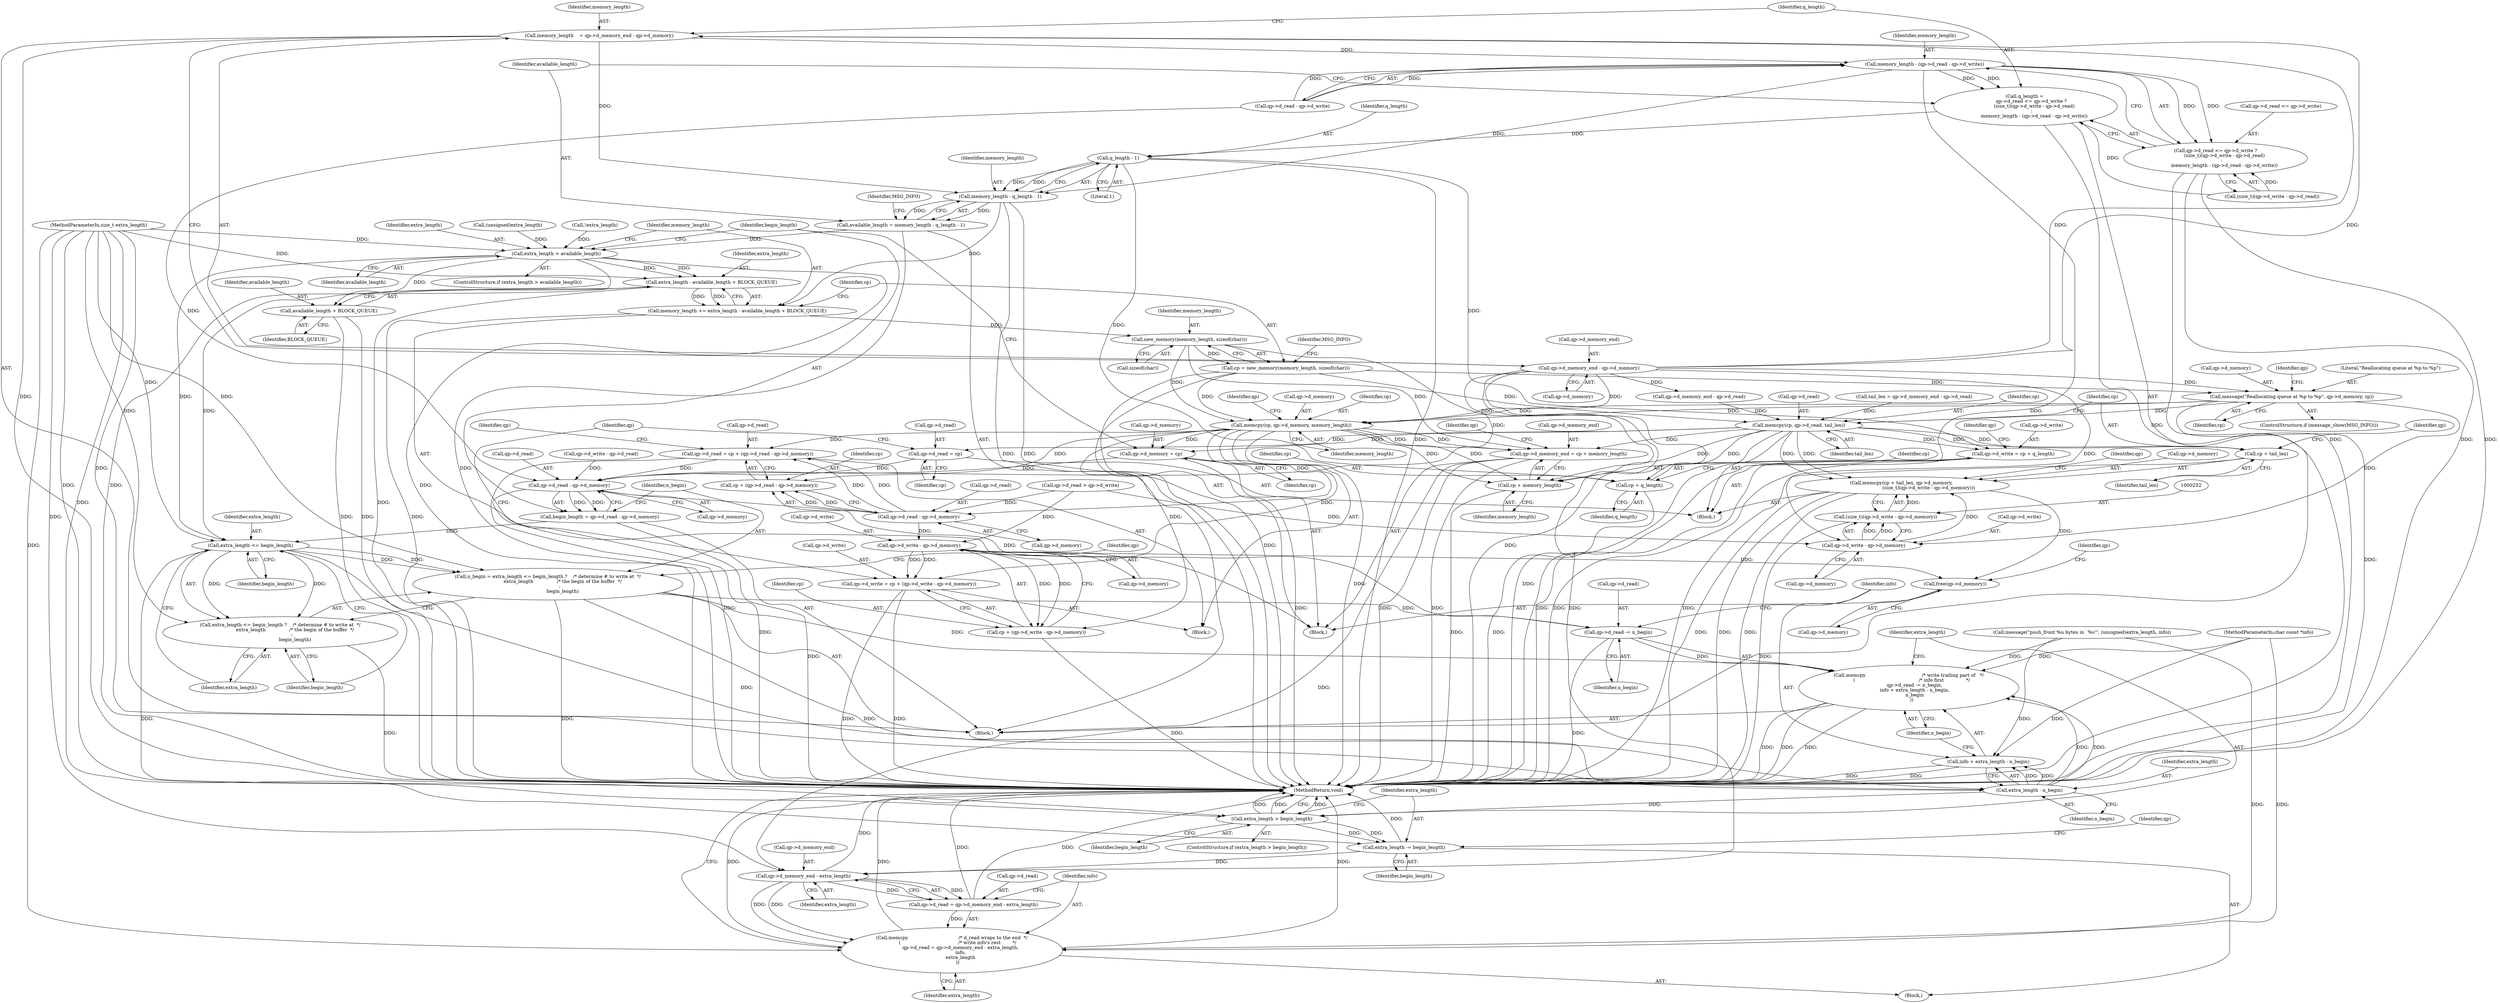 digraph "1_yodl_fd85f8c94182558ff1480d06a236d6fb927979a3@integer" {
"1000139" [label="(Call,memory_length    = qp->d_memory_end - qp->d_memory)"];
"1000141" [label="(Call,qp->d_memory_end - qp->d_memory)"];
"1000167" [label="(Call,memory_length - (qp->d_read - qp->d_write))"];
"1000148" [label="(Call,q_length = \n        qp->d_read <= qp->d_write ?\n            (size_t)(qp->d_write - qp->d_read)\n        :\n            memory_length - (qp->d_read - qp->d_write))"];
"1000180" [label="(Call,q_length - 1)"];
"1000178" [label="(Call,memory_length - q_length - 1)"];
"1000176" [label="(Call,available_length = memory_length - q_length - 1)"];
"1000193" [label="(Call,extra_length > available_length)"];
"1000199" [label="(Call,extra_length - available_length + BLOCK_QUEUE)"];
"1000197" [label="(Call,memory_length += extra_length - available_length + BLOCK_QUEUE)"];
"1000206" [label="(Call,new_memory(memory_length, sizeof(char)))"];
"1000204" [label="(Call,cp = new_memory(memory_length, sizeof(char)))"];
"1000213" [label="(Call,message(\"Reallocating queue at %p to %p\", qp->d_memory, cp))"];
"1000238" [label="(Call,memcpy(cp, qp->d_read, tail_len))"];
"1000244" [label="(Call,memcpy(cp + tail_len, qp->d_memory, \n                                    (size_t)(qp->d_write - qp->d_memory)))"];
"1000306" [label="(Call,free(qp->d_memory))"];
"1000245" [label="(Call,cp + tail_len)"];
"1000260" [label="(Call,qp->d_write = cp + q_length)"];
"1000264" [label="(Call,cp + q_length)"];
"1000267" [label="(Call,qp->d_read = cp)"];
"1000324" [label="(Call,qp->d_read - qp->d_memory)"];
"1000322" [label="(Call,begin_length = qp->d_read - qp->d_memory)"];
"1000334" [label="(Call,extra_length <= begin_length)"];
"1000331" [label="(Call,n_begin = extra_length <= begin_length ?    /* determine # to write at  */\n                    extra_length                /* the begin of the buffer  */\n                :\n                    begin_length)"];
"1000339" [label="(Call,memcpy                                      /* write trailing part of   */\n    (                                           /* info first               */\n        qp->d_read -= n_begin,\n        info + extra_length - n_begin,\n        n_begin\n    ))"];
"1000340" [label="(Call,qp->d_read -= n_begin)"];
"1000347" [label="(Call,extra_length - n_begin)"];
"1000345" [label="(Call,info + extra_length - n_begin)"];
"1000352" [label="(Call,extra_length > begin_length)"];
"1000356" [label="(Call,extra_length -= begin_length)"];
"1000364" [label="(Call,qp->d_memory_end - extra_length)"];
"1000359" [label="(Call,memcpy                                  /* d_read wraps to the end  */\n        (                                       /* write info's rest        */\n            qp->d_read = qp->d_memory_end - extra_length,\n            info,\n            extra_length\n        ))"];
"1000360" [label="(Call,qp->d_read = qp->d_memory_end - extra_length)"];
"1000333" [label="(Call,extra_length <= begin_length ?    /* determine # to write at  */\n                    extra_length                /* the begin of the buffer  */\n                :\n                    begin_length)"];
"1000310" [label="(Call,qp->d_memory_end = cp + memory_length)"];
"1000314" [label="(Call,cp + memory_length)"];
"1000317" [label="(Call,qp->d_memory = cp)"];
"1000253" [label="(Call,qp->d_write - qp->d_memory)"];
"1000251" [label="(Call,(size_t)(qp->d_write - qp->d_memory))"];
"1000274" [label="(Call,memcpy(cp, qp->d_memory, memory_length))"];
"1000280" [label="(Call,qp->d_read = cp + (qp->d_read - qp->d_memory))"];
"1000284" [label="(Call,cp + (qp->d_read - qp->d_memory))"];
"1000286" [label="(Call,qp->d_read - qp->d_memory)"];
"1000299" [label="(Call,qp->d_write - qp->d_memory)"];
"1000293" [label="(Call,qp->d_write = cp + (qp->d_write - qp->d_memory))"];
"1000297" [label="(Call,cp + (qp->d_write - qp->d_memory))"];
"1000201" [label="(Call,available_length + BLOCK_QUEUE)"];
"1000150" [label="(Call,qp->d_read <= qp->d_write ?\n            (size_t)(qp->d_write - qp->d_read)\n        :\n            memory_length - (qp->d_read - qp->d_write))"];
"1000192" [label="(ControlStructure,if (extra_length > available_length))"];
"1000293" [label="(Call,qp->d_write = cp + (qp->d_write - qp->d_memory))"];
"1000317" [label="(Call,qp->d_memory = cp)"];
"1000265" [label="(Identifier,cp)"];
"1000339" [label="(Call,memcpy                                      /* write trailing part of   */\n    (                                           /* info first               */\n        qp->d_read -= n_begin,\n        info + extra_length - n_begin,\n        n_begin\n    ))"];
"1000194" [label="(Identifier,extra_length)"];
"1000126" [label="(MethodParameterIn,size_t extra_length)"];
"1000369" [label="(Identifier,info)"];
"1000257" [label="(Call,qp->d_memory)"];
"1000322" [label="(Call,begin_length = qp->d_read - qp->d_memory)"];
"1000347" [label="(Call,extra_length - n_begin)"];
"1000246" [label="(Identifier,cp)"];
"1000307" [label="(Call,qp->d_memory)"];
"1000178" [label="(Call,memory_length - q_length - 1)"];
"1000290" [label="(Call,qp->d_memory)"];
"1000269" [label="(Identifier,qp)"];
"1000346" [label="(Identifier,info)"];
"1000361" [label="(Call,qp->d_read)"];
"1000353" [label="(Identifier,extra_length)"];
"1000286" [label="(Call,qp->d_read - qp->d_memory)"];
"1000151" [label="(Call,qp->d_read <= qp->d_write)"];
"1000213" [label="(Call,message(\"Reallocating queue at %p to %p\", qp->d_memory, cp))"];
"1000287" [label="(Call,qp->d_read)"];
"1000282" [label="(Identifier,qp)"];
"1000208" [label="(Call,sizeof(char))"];
"1000202" [label="(Identifier,available_length)"];
"1000168" [label="(Identifier,memory_length)"];
"1000239" [label="(Identifier,cp)"];
"1000247" [label="(Identifier,tail_len)"];
"1000371" [label="(MethodReturn,void)"];
"1000352" [label="(Call,extra_length > begin_length)"];
"1000186" [label="(Call,message(\"push_front %u bytes in `%s'\", (unsigned)extra_length, info))"];
"1000148" [label="(Call,q_length = \n        qp->d_read <= qp->d_write ?\n            (size_t)(qp->d_write - qp->d_read)\n        :\n            memory_length - (qp->d_read - qp->d_write))"];
"1000139" [label="(Call,memory_length    = qp->d_memory_end - qp->d_memory)"];
"1000176" [label="(Call,available_length = memory_length - q_length - 1)"];
"1000306" [label="(Call,free(qp->d_memory))"];
"1000267" [label="(Call,qp->d_read = cp)"];
"1000368" [label="(Identifier,extra_length)"];
"1000359" [label="(Call,memcpy                                  /* d_read wraps to the end  */\n        (                                       /* write info's rest        */\n            qp->d_read = qp->d_memory_end - extra_length,\n            info,\n            extra_length\n        ))"];
"1000145" [label="(Call,qp->d_memory)"];
"1000220" [label="(Call,qp->d_read > qp->d_write)"];
"1000127" [label="(MethodParameterIn,char const *info)"];
"1000196" [label="(Block,)"];
"1000249" [label="(Identifier,qp)"];
"1000128" [label="(Block,)"];
"1000341" [label="(Call,qp->d_read)"];
"1000274" [label="(Call,memcpy(cp, qp->d_memory, memory_length))"];
"1000271" [label="(Identifier,cp)"];
"1000336" [label="(Identifier,begin_length)"];
"1000243" [label="(Identifier,tail_len)"];
"1000360" [label="(Call,qp->d_read = qp->d_memory_end - extra_length)"];
"1000158" [label="(Call,(size_t)(qp->d_write - qp->d_read))"];
"1000295" [label="(Identifier,qp)"];
"1000199" [label="(Call,extra_length - available_length + BLOCK_QUEUE)"];
"1000264" [label="(Call,cp + q_length)"];
"1000212" [label="(Identifier,MSG_INFO)"];
"1000280" [label="(Call,qp->d_read = cp + (qp->d_read - qp->d_memory))"];
"1000200" [label="(Identifier,extra_length)"];
"1000281" [label="(Call,qp->d_read)"];
"1000197" [label="(Call,memory_length += extra_length - available_length + BLOCK_QUEUE)"];
"1000279" [label="(Identifier,memory_length)"];
"1000240" [label="(Call,qp->d_read)"];
"1000285" [label="(Identifier,cp)"];
"1000312" [label="(Identifier,qp)"];
"1000231" [label="(Call,qp->d_memory_end - qp->d_read)"];
"1000140" [label="(Identifier,memory_length)"];
"1000206" [label="(Call,new_memory(memory_length, sizeof(char)))"];
"1000351" [label="(ControlStructure,if (extra_length > begin_length))"];
"1000229" [label="(Call,tail_len = qp->d_memory_end - qp->d_read)"];
"1000303" [label="(Call,qp->d_memory)"];
"1000276" [label="(Call,qp->d_memory)"];
"1000323" [label="(Identifier,begin_length)"];
"1000356" [label="(Call,extra_length -= begin_length)"];
"1000344" [label="(Identifier,n_begin)"];
"1000273" [label="(Block,)"];
"1000275" [label="(Identifier,cp)"];
"1000215" [label="(Call,qp->d_memory)"];
"1000315" [label="(Identifier,cp)"];
"1000218" [label="(Identifier,cp)"];
"1000210" [label="(ControlStructure,if (message_show(MSG_INFO)))"];
"1000169" [label="(Call,qp->d_read - qp->d_write)"];
"1000185" [label="(Identifier,MSG_INFO)"];
"1000338" [label="(Identifier,begin_length)"];
"1000205" [label="(Identifier,cp)"];
"1000193" [label="(Call,extra_length > available_length)"];
"1000332" [label="(Identifier,n_begin)"];
"1000319" [label="(Identifier,qp)"];
"1000177" [label="(Identifier,available_length)"];
"1000182" [label="(Literal,1)"];
"1000222" [label="(Identifier,qp)"];
"1000318" [label="(Call,qp->d_memory)"];
"1000141" [label="(Call,qp->d_memory_end - qp->d_memory)"];
"1000149" [label="(Identifier,q_length)"];
"1000195" [label="(Identifier,available_length)"];
"1000316" [label="(Identifier,memory_length)"];
"1000253" [label="(Call,qp->d_write - qp->d_memory)"];
"1000201" [label="(Call,available_length + BLOCK_QUEUE)"];
"1000245" [label="(Call,cp + tail_len)"];
"1000357" [label="(Identifier,extra_length)"];
"1000308" [label="(Identifier,qp)"];
"1000328" [label="(Call,qp->d_memory)"];
"1000299" [label="(Call,qp->d_write - qp->d_memory)"];
"1000331" [label="(Call,n_begin = extra_length <= begin_length ?    /* determine # to write at  */\n                    extra_length                /* the begin of the buffer  */\n                :\n                    begin_length)"];
"1000350" [label="(Identifier,n_begin)"];
"1000297" [label="(Call,cp + (qp->d_write - qp->d_memory))"];
"1000294" [label="(Call,qp->d_write)"];
"1000349" [label="(Identifier,n_begin)"];
"1000298" [label="(Identifier,cp)"];
"1000198" [label="(Identifier,memory_length)"];
"1000325" [label="(Call,qp->d_read)"];
"1000334" [label="(Call,extra_length <= begin_length)"];
"1000311" [label="(Call,qp->d_memory_end)"];
"1000227" [label="(Block,)"];
"1000355" [label="(Block,)"];
"1000324" [label="(Call,qp->d_read - qp->d_memory)"];
"1000333" [label="(Call,extra_length <= begin_length ?    /* determine # to write at  */\n                    extra_length                /* the begin of the buffer  */\n                :\n                    begin_length)"];
"1000262" [label="(Identifier,qp)"];
"1000364" [label="(Call,qp->d_memory_end - extra_length)"];
"1000150" [label="(Call,qp->d_read <= qp->d_write ?\n            (size_t)(qp->d_write - qp->d_read)\n        :\n            memory_length - (qp->d_read - qp->d_write))"];
"1000354" [label="(Identifier,begin_length)"];
"1000179" [label="(Identifier,memory_length)"];
"1000142" [label="(Call,qp->d_memory_end)"];
"1000238" [label="(Call,memcpy(cp, qp->d_read, tail_len))"];
"1000370" [label="(Identifier,extra_length)"];
"1000181" [label="(Identifier,q_length)"];
"1000214" [label="(Literal,\"Reallocating queue at %p to %p\")"];
"1000261" [label="(Call,qp->d_write)"];
"1000348" [label="(Identifier,extra_length)"];
"1000188" [label="(Call,(unsigned)extra_length)"];
"1000314" [label="(Call,cp + memory_length)"];
"1000340" [label="(Call,qp->d_read -= n_begin)"];
"1000310" [label="(Call,qp->d_memory_end = cp + memory_length)"];
"1000251" [label="(Call,(size_t)(qp->d_write - qp->d_memory))"];
"1000254" [label="(Call,qp->d_write)"];
"1000284" [label="(Call,cp + (qp->d_read - qp->d_memory))"];
"1000362" [label="(Identifier,qp)"];
"1000337" [label="(Identifier,extra_length)"];
"1000244" [label="(Call,memcpy(cp + tail_len, qp->d_memory, \n                                    (size_t)(qp->d_write - qp->d_memory)))"];
"1000268" [label="(Call,qp->d_read)"];
"1000335" [label="(Identifier,extra_length)"];
"1000136" [label="(Call,!extra_length)"];
"1000358" [label="(Identifier,begin_length)"];
"1000260" [label="(Call,qp->d_write = cp + q_length)"];
"1000300" [label="(Call,qp->d_write)"];
"1000345" [label="(Call,info + extra_length - n_begin)"];
"1000180" [label="(Call,q_length - 1)"];
"1000321" [label="(Identifier,cp)"];
"1000248" [label="(Call,qp->d_memory)"];
"1000207" [label="(Identifier,memory_length)"];
"1000203" [label="(Identifier,BLOCK_QUEUE)"];
"1000204" [label="(Call,cp = new_memory(memory_length, sizeof(char)))"];
"1000365" [label="(Call,qp->d_memory_end)"];
"1000160" [label="(Call,qp->d_write - qp->d_read)"];
"1000342" [label="(Identifier,qp)"];
"1000167" [label="(Call,memory_length - (qp->d_read - qp->d_write))"];
"1000266" [label="(Identifier,q_length)"];
"1000139" -> "1000128"  [label="AST: "];
"1000139" -> "1000141"  [label="CFG: "];
"1000140" -> "1000139"  [label="AST: "];
"1000141" -> "1000139"  [label="AST: "];
"1000149" -> "1000139"  [label="CFG: "];
"1000139" -> "1000371"  [label="DDG: "];
"1000141" -> "1000139"  [label="DDG: "];
"1000141" -> "1000139"  [label="DDG: "];
"1000139" -> "1000167"  [label="DDG: "];
"1000139" -> "1000178"  [label="DDG: "];
"1000141" -> "1000145"  [label="CFG: "];
"1000142" -> "1000141"  [label="AST: "];
"1000145" -> "1000141"  [label="AST: "];
"1000141" -> "1000371"  [label="DDG: "];
"1000141" -> "1000213"  [label="DDG: "];
"1000141" -> "1000231"  [label="DDG: "];
"1000141" -> "1000253"  [label="DDG: "];
"1000141" -> "1000274"  [label="DDG: "];
"1000141" -> "1000324"  [label="DDG: "];
"1000141" -> "1000364"  [label="DDG: "];
"1000167" -> "1000150"  [label="AST: "];
"1000167" -> "1000169"  [label="CFG: "];
"1000168" -> "1000167"  [label="AST: "];
"1000169" -> "1000167"  [label="AST: "];
"1000150" -> "1000167"  [label="CFG: "];
"1000167" -> "1000371"  [label="DDG: "];
"1000167" -> "1000148"  [label="DDG: "];
"1000167" -> "1000148"  [label="DDG: "];
"1000167" -> "1000150"  [label="DDG: "];
"1000167" -> "1000150"  [label="DDG: "];
"1000169" -> "1000167"  [label="DDG: "];
"1000169" -> "1000167"  [label="DDG: "];
"1000167" -> "1000178"  [label="DDG: "];
"1000148" -> "1000128"  [label="AST: "];
"1000148" -> "1000150"  [label="CFG: "];
"1000149" -> "1000148"  [label="AST: "];
"1000150" -> "1000148"  [label="AST: "];
"1000177" -> "1000148"  [label="CFG: "];
"1000148" -> "1000371"  [label="DDG: "];
"1000158" -> "1000148"  [label="DDG: "];
"1000148" -> "1000180"  [label="DDG: "];
"1000180" -> "1000178"  [label="AST: "];
"1000180" -> "1000182"  [label="CFG: "];
"1000181" -> "1000180"  [label="AST: "];
"1000182" -> "1000180"  [label="AST: "];
"1000178" -> "1000180"  [label="CFG: "];
"1000180" -> "1000371"  [label="DDG: "];
"1000180" -> "1000178"  [label="DDG: "];
"1000180" -> "1000178"  [label="DDG: "];
"1000180" -> "1000260"  [label="DDG: "];
"1000180" -> "1000264"  [label="DDG: "];
"1000178" -> "1000176"  [label="AST: "];
"1000179" -> "1000178"  [label="AST: "];
"1000176" -> "1000178"  [label="CFG: "];
"1000178" -> "1000371"  [label="DDG: "];
"1000178" -> "1000371"  [label="DDG: "];
"1000178" -> "1000176"  [label="DDG: "];
"1000178" -> "1000176"  [label="DDG: "];
"1000178" -> "1000197"  [label="DDG: "];
"1000176" -> "1000128"  [label="AST: "];
"1000177" -> "1000176"  [label="AST: "];
"1000185" -> "1000176"  [label="CFG: "];
"1000176" -> "1000371"  [label="DDG: "];
"1000176" -> "1000193"  [label="DDG: "];
"1000193" -> "1000192"  [label="AST: "];
"1000193" -> "1000195"  [label="CFG: "];
"1000194" -> "1000193"  [label="AST: "];
"1000195" -> "1000193"  [label="AST: "];
"1000198" -> "1000193"  [label="CFG: "];
"1000323" -> "1000193"  [label="CFG: "];
"1000193" -> "1000371"  [label="DDG: "];
"1000193" -> "1000371"  [label="DDG: "];
"1000188" -> "1000193"  [label="DDG: "];
"1000136" -> "1000193"  [label="DDG: "];
"1000126" -> "1000193"  [label="DDG: "];
"1000193" -> "1000199"  [label="DDG: "];
"1000193" -> "1000199"  [label="DDG: "];
"1000193" -> "1000201"  [label="DDG: "];
"1000193" -> "1000334"  [label="DDG: "];
"1000199" -> "1000197"  [label="AST: "];
"1000199" -> "1000201"  [label="CFG: "];
"1000200" -> "1000199"  [label="AST: "];
"1000201" -> "1000199"  [label="AST: "];
"1000197" -> "1000199"  [label="CFG: "];
"1000199" -> "1000371"  [label="DDG: "];
"1000199" -> "1000197"  [label="DDG: "];
"1000199" -> "1000197"  [label="DDG: "];
"1000126" -> "1000199"  [label="DDG: "];
"1000199" -> "1000334"  [label="DDG: "];
"1000197" -> "1000196"  [label="AST: "];
"1000198" -> "1000197"  [label="AST: "];
"1000205" -> "1000197"  [label="CFG: "];
"1000197" -> "1000371"  [label="DDG: "];
"1000197" -> "1000206"  [label="DDG: "];
"1000206" -> "1000204"  [label="AST: "];
"1000206" -> "1000208"  [label="CFG: "];
"1000207" -> "1000206"  [label="AST: "];
"1000208" -> "1000206"  [label="AST: "];
"1000204" -> "1000206"  [label="CFG: "];
"1000206" -> "1000204"  [label="DDG: "];
"1000206" -> "1000274"  [label="DDG: "];
"1000206" -> "1000310"  [label="DDG: "];
"1000206" -> "1000314"  [label="DDG: "];
"1000204" -> "1000196"  [label="AST: "];
"1000205" -> "1000204"  [label="AST: "];
"1000212" -> "1000204"  [label="CFG: "];
"1000204" -> "1000371"  [label="DDG: "];
"1000204" -> "1000213"  [label="DDG: "];
"1000204" -> "1000238"  [label="DDG: "];
"1000204" -> "1000274"  [label="DDG: "];
"1000213" -> "1000210"  [label="AST: "];
"1000213" -> "1000218"  [label="CFG: "];
"1000214" -> "1000213"  [label="AST: "];
"1000215" -> "1000213"  [label="AST: "];
"1000218" -> "1000213"  [label="AST: "];
"1000222" -> "1000213"  [label="CFG: "];
"1000213" -> "1000371"  [label="DDG: "];
"1000213" -> "1000238"  [label="DDG: "];
"1000213" -> "1000253"  [label="DDG: "];
"1000213" -> "1000274"  [label="DDG: "];
"1000213" -> "1000274"  [label="DDG: "];
"1000238" -> "1000227"  [label="AST: "];
"1000238" -> "1000243"  [label="CFG: "];
"1000239" -> "1000238"  [label="AST: "];
"1000240" -> "1000238"  [label="AST: "];
"1000243" -> "1000238"  [label="AST: "];
"1000246" -> "1000238"  [label="CFG: "];
"1000238" -> "1000371"  [label="DDG: "];
"1000231" -> "1000238"  [label="DDG: "];
"1000229" -> "1000238"  [label="DDG: "];
"1000238" -> "1000244"  [label="DDG: "];
"1000238" -> "1000244"  [label="DDG: "];
"1000238" -> "1000245"  [label="DDG: "];
"1000238" -> "1000245"  [label="DDG: "];
"1000238" -> "1000260"  [label="DDG: "];
"1000238" -> "1000264"  [label="DDG: "];
"1000238" -> "1000267"  [label="DDG: "];
"1000238" -> "1000310"  [label="DDG: "];
"1000238" -> "1000314"  [label="DDG: "];
"1000238" -> "1000317"  [label="DDG: "];
"1000244" -> "1000227"  [label="AST: "];
"1000244" -> "1000251"  [label="CFG: "];
"1000245" -> "1000244"  [label="AST: "];
"1000248" -> "1000244"  [label="AST: "];
"1000251" -> "1000244"  [label="AST: "];
"1000262" -> "1000244"  [label="CFG: "];
"1000244" -> "1000371"  [label="DDG: "];
"1000244" -> "1000371"  [label="DDG: "];
"1000244" -> "1000371"  [label="DDG: "];
"1000253" -> "1000244"  [label="DDG: "];
"1000251" -> "1000244"  [label="DDG: "];
"1000244" -> "1000306"  [label="DDG: "];
"1000306" -> "1000196"  [label="AST: "];
"1000306" -> "1000307"  [label="CFG: "];
"1000307" -> "1000306"  [label="AST: "];
"1000312" -> "1000306"  [label="CFG: "];
"1000299" -> "1000306"  [label="DDG: "];
"1000245" -> "1000247"  [label="CFG: "];
"1000246" -> "1000245"  [label="AST: "];
"1000247" -> "1000245"  [label="AST: "];
"1000249" -> "1000245"  [label="CFG: "];
"1000245" -> "1000371"  [label="DDG: "];
"1000260" -> "1000227"  [label="AST: "];
"1000260" -> "1000264"  [label="CFG: "];
"1000261" -> "1000260"  [label="AST: "];
"1000264" -> "1000260"  [label="AST: "];
"1000269" -> "1000260"  [label="CFG: "];
"1000260" -> "1000371"  [label="DDG: "];
"1000260" -> "1000371"  [label="DDG: "];
"1000264" -> "1000266"  [label="CFG: "];
"1000265" -> "1000264"  [label="AST: "];
"1000266" -> "1000264"  [label="AST: "];
"1000264" -> "1000371"  [label="DDG: "];
"1000267" -> "1000227"  [label="AST: "];
"1000267" -> "1000271"  [label="CFG: "];
"1000268" -> "1000267"  [label="AST: "];
"1000271" -> "1000267"  [label="AST: "];
"1000308" -> "1000267"  [label="CFG: "];
"1000267" -> "1000324"  [label="DDG: "];
"1000324" -> "1000322"  [label="AST: "];
"1000324" -> "1000328"  [label="CFG: "];
"1000325" -> "1000324"  [label="AST: "];
"1000328" -> "1000324"  [label="AST: "];
"1000322" -> "1000324"  [label="CFG: "];
"1000324" -> "1000371"  [label="DDG: "];
"1000324" -> "1000322"  [label="DDG: "];
"1000324" -> "1000322"  [label="DDG: "];
"1000160" -> "1000324"  [label="DDG: "];
"1000280" -> "1000324"  [label="DDG: "];
"1000169" -> "1000324"  [label="DDG: "];
"1000317" -> "1000324"  [label="DDG: "];
"1000324" -> "1000340"  [label="DDG: "];
"1000322" -> "1000128"  [label="AST: "];
"1000323" -> "1000322"  [label="AST: "];
"1000332" -> "1000322"  [label="CFG: "];
"1000322" -> "1000371"  [label="DDG: "];
"1000322" -> "1000334"  [label="DDG: "];
"1000334" -> "1000333"  [label="AST: "];
"1000334" -> "1000336"  [label="CFG: "];
"1000335" -> "1000334"  [label="AST: "];
"1000336" -> "1000334"  [label="AST: "];
"1000337" -> "1000334"  [label="CFG: "];
"1000338" -> "1000334"  [label="CFG: "];
"1000334" -> "1000331"  [label="DDG: "];
"1000334" -> "1000331"  [label="DDG: "];
"1000126" -> "1000334"  [label="DDG: "];
"1000334" -> "1000333"  [label="DDG: "];
"1000334" -> "1000333"  [label="DDG: "];
"1000334" -> "1000347"  [label="DDG: "];
"1000334" -> "1000352"  [label="DDG: "];
"1000331" -> "1000128"  [label="AST: "];
"1000331" -> "1000333"  [label="CFG: "];
"1000332" -> "1000331"  [label="AST: "];
"1000333" -> "1000331"  [label="AST: "];
"1000342" -> "1000331"  [label="CFG: "];
"1000331" -> "1000371"  [label="DDG: "];
"1000126" -> "1000331"  [label="DDG: "];
"1000331" -> "1000339"  [label="DDG: "];
"1000331" -> "1000340"  [label="DDG: "];
"1000331" -> "1000347"  [label="DDG: "];
"1000339" -> "1000128"  [label="AST: "];
"1000339" -> "1000350"  [label="CFG: "];
"1000340" -> "1000339"  [label="AST: "];
"1000345" -> "1000339"  [label="AST: "];
"1000350" -> "1000339"  [label="AST: "];
"1000353" -> "1000339"  [label="CFG: "];
"1000339" -> "1000371"  [label="DDG: "];
"1000339" -> "1000371"  [label="DDG: "];
"1000339" -> "1000371"  [label="DDG: "];
"1000340" -> "1000339"  [label="DDG: "];
"1000186" -> "1000339"  [label="DDG: "];
"1000127" -> "1000339"  [label="DDG: "];
"1000347" -> "1000339"  [label="DDG: "];
"1000347" -> "1000339"  [label="DDG: "];
"1000340" -> "1000344"  [label="CFG: "];
"1000341" -> "1000340"  [label="AST: "];
"1000344" -> "1000340"  [label="AST: "];
"1000346" -> "1000340"  [label="CFG: "];
"1000340" -> "1000371"  [label="DDG: "];
"1000347" -> "1000345"  [label="AST: "];
"1000347" -> "1000349"  [label="CFG: "];
"1000348" -> "1000347"  [label="AST: "];
"1000349" -> "1000347"  [label="AST: "];
"1000345" -> "1000347"  [label="CFG: "];
"1000347" -> "1000345"  [label="DDG: "];
"1000347" -> "1000345"  [label="DDG: "];
"1000126" -> "1000347"  [label="DDG: "];
"1000347" -> "1000352"  [label="DDG: "];
"1000346" -> "1000345"  [label="AST: "];
"1000350" -> "1000345"  [label="CFG: "];
"1000345" -> "1000371"  [label="DDG: "];
"1000345" -> "1000371"  [label="DDG: "];
"1000186" -> "1000345"  [label="DDG: "];
"1000127" -> "1000345"  [label="DDG: "];
"1000352" -> "1000351"  [label="AST: "];
"1000352" -> "1000354"  [label="CFG: "];
"1000353" -> "1000352"  [label="AST: "];
"1000354" -> "1000352"  [label="AST: "];
"1000357" -> "1000352"  [label="CFG: "];
"1000371" -> "1000352"  [label="CFG: "];
"1000352" -> "1000371"  [label="DDG: "];
"1000352" -> "1000371"  [label="DDG: "];
"1000352" -> "1000371"  [label="DDG: "];
"1000126" -> "1000352"  [label="DDG: "];
"1000352" -> "1000356"  [label="DDG: "];
"1000352" -> "1000356"  [label="DDG: "];
"1000356" -> "1000355"  [label="AST: "];
"1000356" -> "1000358"  [label="CFG: "];
"1000357" -> "1000356"  [label="AST: "];
"1000358" -> "1000356"  [label="AST: "];
"1000362" -> "1000356"  [label="CFG: "];
"1000356" -> "1000371"  [label="DDG: "];
"1000126" -> "1000356"  [label="DDG: "];
"1000356" -> "1000364"  [label="DDG: "];
"1000364" -> "1000360"  [label="AST: "];
"1000364" -> "1000368"  [label="CFG: "];
"1000365" -> "1000364"  [label="AST: "];
"1000368" -> "1000364"  [label="AST: "];
"1000360" -> "1000364"  [label="CFG: "];
"1000364" -> "1000371"  [label="DDG: "];
"1000364" -> "1000359"  [label="DDG: "];
"1000364" -> "1000359"  [label="DDG: "];
"1000364" -> "1000360"  [label="DDG: "];
"1000364" -> "1000360"  [label="DDG: "];
"1000310" -> "1000364"  [label="DDG: "];
"1000126" -> "1000364"  [label="DDG: "];
"1000359" -> "1000355"  [label="AST: "];
"1000359" -> "1000370"  [label="CFG: "];
"1000360" -> "1000359"  [label="AST: "];
"1000369" -> "1000359"  [label="AST: "];
"1000370" -> "1000359"  [label="AST: "];
"1000371" -> "1000359"  [label="CFG: "];
"1000359" -> "1000371"  [label="DDG: "];
"1000359" -> "1000371"  [label="DDG: "];
"1000359" -> "1000371"  [label="DDG: "];
"1000360" -> "1000359"  [label="DDG: "];
"1000127" -> "1000359"  [label="DDG: "];
"1000186" -> "1000359"  [label="DDG: "];
"1000126" -> "1000359"  [label="DDG: "];
"1000361" -> "1000360"  [label="AST: "];
"1000369" -> "1000360"  [label="CFG: "];
"1000360" -> "1000371"  [label="DDG: "];
"1000360" -> "1000371"  [label="DDG: "];
"1000333" -> "1000337"  [label="CFG: "];
"1000333" -> "1000338"  [label="CFG: "];
"1000337" -> "1000333"  [label="AST: "];
"1000338" -> "1000333"  [label="AST: "];
"1000333" -> "1000371"  [label="DDG: "];
"1000126" -> "1000333"  [label="DDG: "];
"1000310" -> "1000196"  [label="AST: "];
"1000310" -> "1000314"  [label="CFG: "];
"1000311" -> "1000310"  [label="AST: "];
"1000314" -> "1000310"  [label="AST: "];
"1000319" -> "1000310"  [label="CFG: "];
"1000310" -> "1000371"  [label="DDG: "];
"1000310" -> "1000371"  [label="DDG: "];
"1000274" -> "1000310"  [label="DDG: "];
"1000274" -> "1000310"  [label="DDG: "];
"1000314" -> "1000316"  [label="CFG: "];
"1000315" -> "1000314"  [label="AST: "];
"1000316" -> "1000314"  [label="AST: "];
"1000314" -> "1000371"  [label="DDG: "];
"1000274" -> "1000314"  [label="DDG: "];
"1000274" -> "1000314"  [label="DDG: "];
"1000317" -> "1000196"  [label="AST: "];
"1000317" -> "1000321"  [label="CFG: "];
"1000318" -> "1000317"  [label="AST: "];
"1000321" -> "1000317"  [label="AST: "];
"1000323" -> "1000317"  [label="CFG: "];
"1000317" -> "1000371"  [label="DDG: "];
"1000274" -> "1000317"  [label="DDG: "];
"1000253" -> "1000251"  [label="AST: "];
"1000253" -> "1000257"  [label="CFG: "];
"1000254" -> "1000253"  [label="AST: "];
"1000257" -> "1000253"  [label="AST: "];
"1000251" -> "1000253"  [label="CFG: "];
"1000253" -> "1000251"  [label="DDG: "];
"1000253" -> "1000251"  [label="DDG: "];
"1000220" -> "1000253"  [label="DDG: "];
"1000252" -> "1000251"  [label="AST: "];
"1000251" -> "1000371"  [label="DDG: "];
"1000274" -> "1000273"  [label="AST: "];
"1000274" -> "1000279"  [label="CFG: "];
"1000275" -> "1000274"  [label="AST: "];
"1000276" -> "1000274"  [label="AST: "];
"1000279" -> "1000274"  [label="AST: "];
"1000282" -> "1000274"  [label="CFG: "];
"1000274" -> "1000371"  [label="DDG: "];
"1000274" -> "1000280"  [label="DDG: "];
"1000274" -> "1000284"  [label="DDG: "];
"1000274" -> "1000286"  [label="DDG: "];
"1000274" -> "1000293"  [label="DDG: "];
"1000274" -> "1000297"  [label="DDG: "];
"1000280" -> "1000273"  [label="AST: "];
"1000280" -> "1000284"  [label="CFG: "];
"1000281" -> "1000280"  [label="AST: "];
"1000284" -> "1000280"  [label="AST: "];
"1000295" -> "1000280"  [label="CFG: "];
"1000280" -> "1000371"  [label="DDG: "];
"1000286" -> "1000280"  [label="DDG: "];
"1000286" -> "1000280"  [label="DDG: "];
"1000284" -> "1000286"  [label="CFG: "];
"1000285" -> "1000284"  [label="AST: "];
"1000286" -> "1000284"  [label="AST: "];
"1000286" -> "1000284"  [label="DDG: "];
"1000286" -> "1000284"  [label="DDG: "];
"1000286" -> "1000290"  [label="CFG: "];
"1000287" -> "1000286"  [label="AST: "];
"1000290" -> "1000286"  [label="AST: "];
"1000220" -> "1000286"  [label="DDG: "];
"1000286" -> "1000299"  [label="DDG: "];
"1000299" -> "1000297"  [label="AST: "];
"1000299" -> "1000303"  [label="CFG: "];
"1000300" -> "1000299"  [label="AST: "];
"1000303" -> "1000299"  [label="AST: "];
"1000297" -> "1000299"  [label="CFG: "];
"1000299" -> "1000293"  [label="DDG: "];
"1000299" -> "1000293"  [label="DDG: "];
"1000299" -> "1000297"  [label="DDG: "];
"1000299" -> "1000297"  [label="DDG: "];
"1000220" -> "1000299"  [label="DDG: "];
"1000293" -> "1000273"  [label="AST: "];
"1000293" -> "1000297"  [label="CFG: "];
"1000294" -> "1000293"  [label="AST: "];
"1000297" -> "1000293"  [label="AST: "];
"1000308" -> "1000293"  [label="CFG: "];
"1000293" -> "1000371"  [label="DDG: "];
"1000293" -> "1000371"  [label="DDG: "];
"1000298" -> "1000297"  [label="AST: "];
"1000297" -> "1000371"  [label="DDG: "];
"1000201" -> "1000203"  [label="CFG: "];
"1000202" -> "1000201"  [label="AST: "];
"1000203" -> "1000201"  [label="AST: "];
"1000201" -> "1000371"  [label="DDG: "];
"1000201" -> "1000371"  [label="DDG: "];
"1000150" -> "1000158"  [label="CFG: "];
"1000151" -> "1000150"  [label="AST: "];
"1000158" -> "1000150"  [label="AST: "];
"1000150" -> "1000371"  [label="DDG: "];
"1000150" -> "1000371"  [label="DDG: "];
"1000150" -> "1000371"  [label="DDG: "];
"1000158" -> "1000150"  [label="DDG: "];
}
